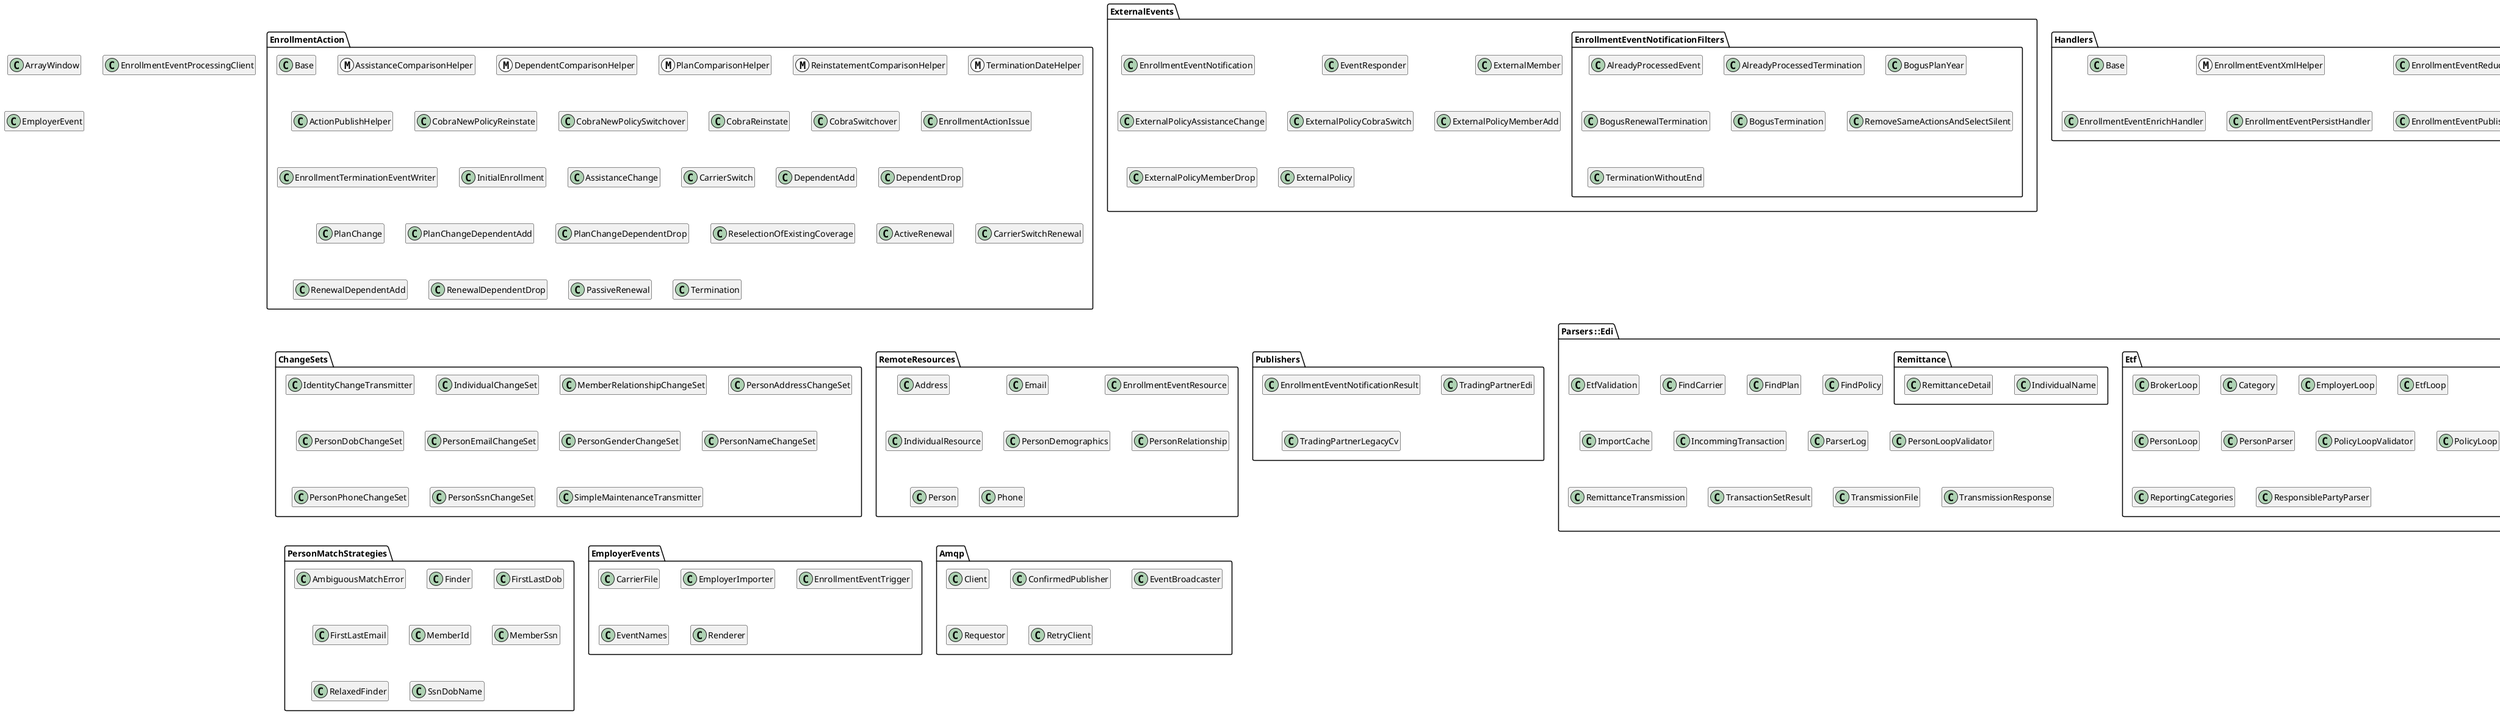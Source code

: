 @startuml
hide empty members

package EnrollmentAction {

  class "Base" as EABaseClass

  class AssistanceComparisonHelper << (M, #ffffff) >>
  class DependentComparisonHelper << (M, #ffffff) >>
  class PlanComparisonHelper << (M, #ffffff) >>
  class ReinstatementComparisonHelper << (M, #ffffff) >>
  class TerminationDateHelper << (M, #ffffff) >>

  class ActionPublishHelper

  class CobraNewPolicyReinstate
  class CobraNewPolicySwitchover
  class CobraReinstate
  class CobraSwitchover

  class EnrollmentActionIssue
  class EnrollmentTerminationEventWriter
  class InitialEnrollment

  class AssistanceChange
  class CarrierSwitch
  class DependentAdd
  class DependentDrop
  class PlanChange
  class PlanChangeDependentAdd
  class PlanChangeDependentDrop
  class ReselectionOfExistingCoverage
 
  class ActiveRenewal
  class CarrierSwitchRenewal
  class RenewalDependentAdd
  class RenewalDependentDrop
  class PassiveRenewal 
  class Termination
}

package ExternalEvents {
  package EnrollmentEventNotificationFilters {
    class AlreadyProcessedEvent
    class AlreadyProcessedTermination
    class BogusPlanYear
    class BogusRenewalTermination
    class BogusTermination
    class RemoveSameActionsAndSelectSilent
    class TerminationWithoutEnd
  }

  class EnrollmentEventNotification
  class EventResponder
  class ExternalMember
  class ExternalPolicyAssistanceChange
  class ExternalPolicyCobraSwitch
  class ExternalPolicyMemberAdd
  class ExternalPolicyMemberDrop
  class ExternalPolicy
}

package Handlers {
  class "Base" as HandlerBaseClass
  class EnrollmentEventXmlHelper << (M, #ffffff) >>

  class EnrollmentEventReduceHandler
  class EnrollmentEventEnrichHandler
  class EnrollmentEventPersistHandler
  class EnrollmentEventPublishHandler
}

package Listeners {
  class BrokerUpdatedListener
  class EmployerDigestDropListener
  class EmployerEventReducerListener
  class EmployerUpdatedListener
  class EnrollQueryResultHandler
  class EnrollmentEventBatchHandler
  class PersonMatcher
}

package ChangeSets {
  class IdentityChangeTransmitter
  class IndividualChangeSet
  class MemberRelationshipChangeSet
  class PersonAddressChangeSet
  class PersonDobChangeSet
  class PersonEmailChangeSet
  class PersonGenderChangeSet
  class PersonNameChangeSet
  class PersonPhoneChangeSet
  class PersonSsnChangeSet
  class SimpleMaintenanceTransmitter
}

package RemoteResources {
  class Address
  class Email
  class EnrollmentEventResource
  class IndividualResource
  class PersonDemographics
  class PersonRelationship
  class Person
  class Phone
}

package Services {
  class EnrollmentEventTransmitter
  class NfpPublisher
}

package Publishers {
  class EnrollmentEventNotificationResult
  class TradingPartnerEdi
  class TradingPartnerLegacyCv
}

package Parsers"":"":Edi {
  class EtfValidation
  class FindCarrier
  class FindPlan
  class FindPolicy
  class ImportCache
  class IncommingTransaction
  class ParserLog
  class PersonLoopValidator
  class RemittanceTransmission
  class TransactionSetResult
  class TransmissionFile
  class TransmissionResponse

  package Etf {
    class BrokerLoop
    class Category
    class EmployerLoop
    class EtfLoop
    class PersonLoop
    class PersonParser
    class PolicyLoopValidator
    class PolicyLoop
    class ReportingCategories
    class ResponsiblePartyParser
  }

  package Remittance {
    class IndividualName
    class RemittanceDetail
  }
}

package PersonMatchStrategies {
  class AmbiguousMatchError
  class Finder
  class FirstLastDob
  class FirstLastEmail
  class MemberId
  class MemberSsn
  class RelaxedFinder
  class SsnDobName
}

package BusinessProcesses {
  class AffectedMember
  class TransformationError
}

class ArrayWindow
class EnrollmentEventProcessingClient
class EmployerEvent

package EmployerEvents {
  class CarrierFile
  class EmployerImporter
  class EnrollmentEventTrigger
  class EventNames
  class Renderer
}

package Amqp {
  class Client
  class ConfirmedPublisher
  class EventBroadcaster
  class Requestor
  class RetryClient
}

@enduml